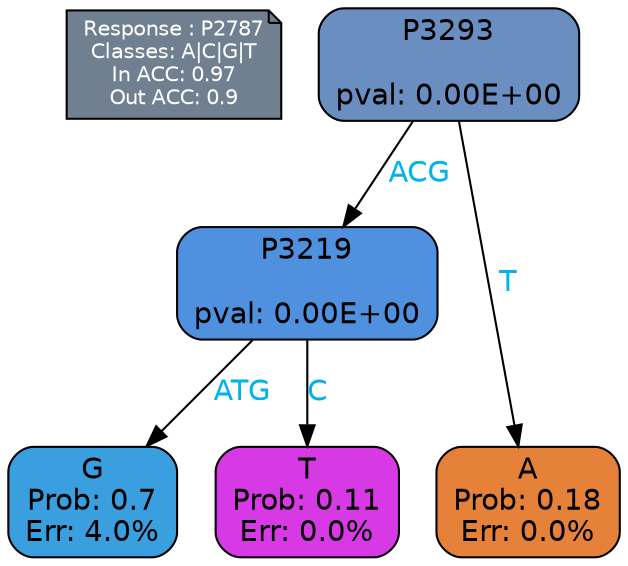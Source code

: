 digraph Tree {
node [shape=box, style="filled, rounded", color="black", fontname=helvetica] ;
graph [ranksep=equally, splines=polylines, bgcolor=transparent, dpi=600] ;
edge [fontname=helvetica] ;
LEGEND [label="Response : P2787
Classes: A|C|G|T
In ACC: 0.97
Out ACC: 0.9
",shape=note,align=left,style=filled,fillcolor="slategray",fontcolor="white",fontsize=10];1 [label="P3293

pval: 0.00E+00", fillcolor="#6a8ec0"] ;
2 [label="P3219

pval: 0.00E+00", fillcolor="#4f91df"] ;
3 [label="G
Prob: 0.7
Err: 4.0%", fillcolor="#399fde"] ;
4 [label="T
Prob: 0.11
Err: 0.0%", fillcolor="#d739e5"] ;
5 [label="A
Prob: 0.18
Err: 0.0%", fillcolor="#e58139"] ;
1 -> 2 [label="ACG",fontcolor=deepskyblue2] ;
1 -> 5 [label="T",fontcolor=deepskyblue2] ;
2 -> 3 [label="ATG",fontcolor=deepskyblue2] ;
2 -> 4 [label="C",fontcolor=deepskyblue2] ;
{rank = same; 3;4;5;}{rank = same; LEGEND;1;}}